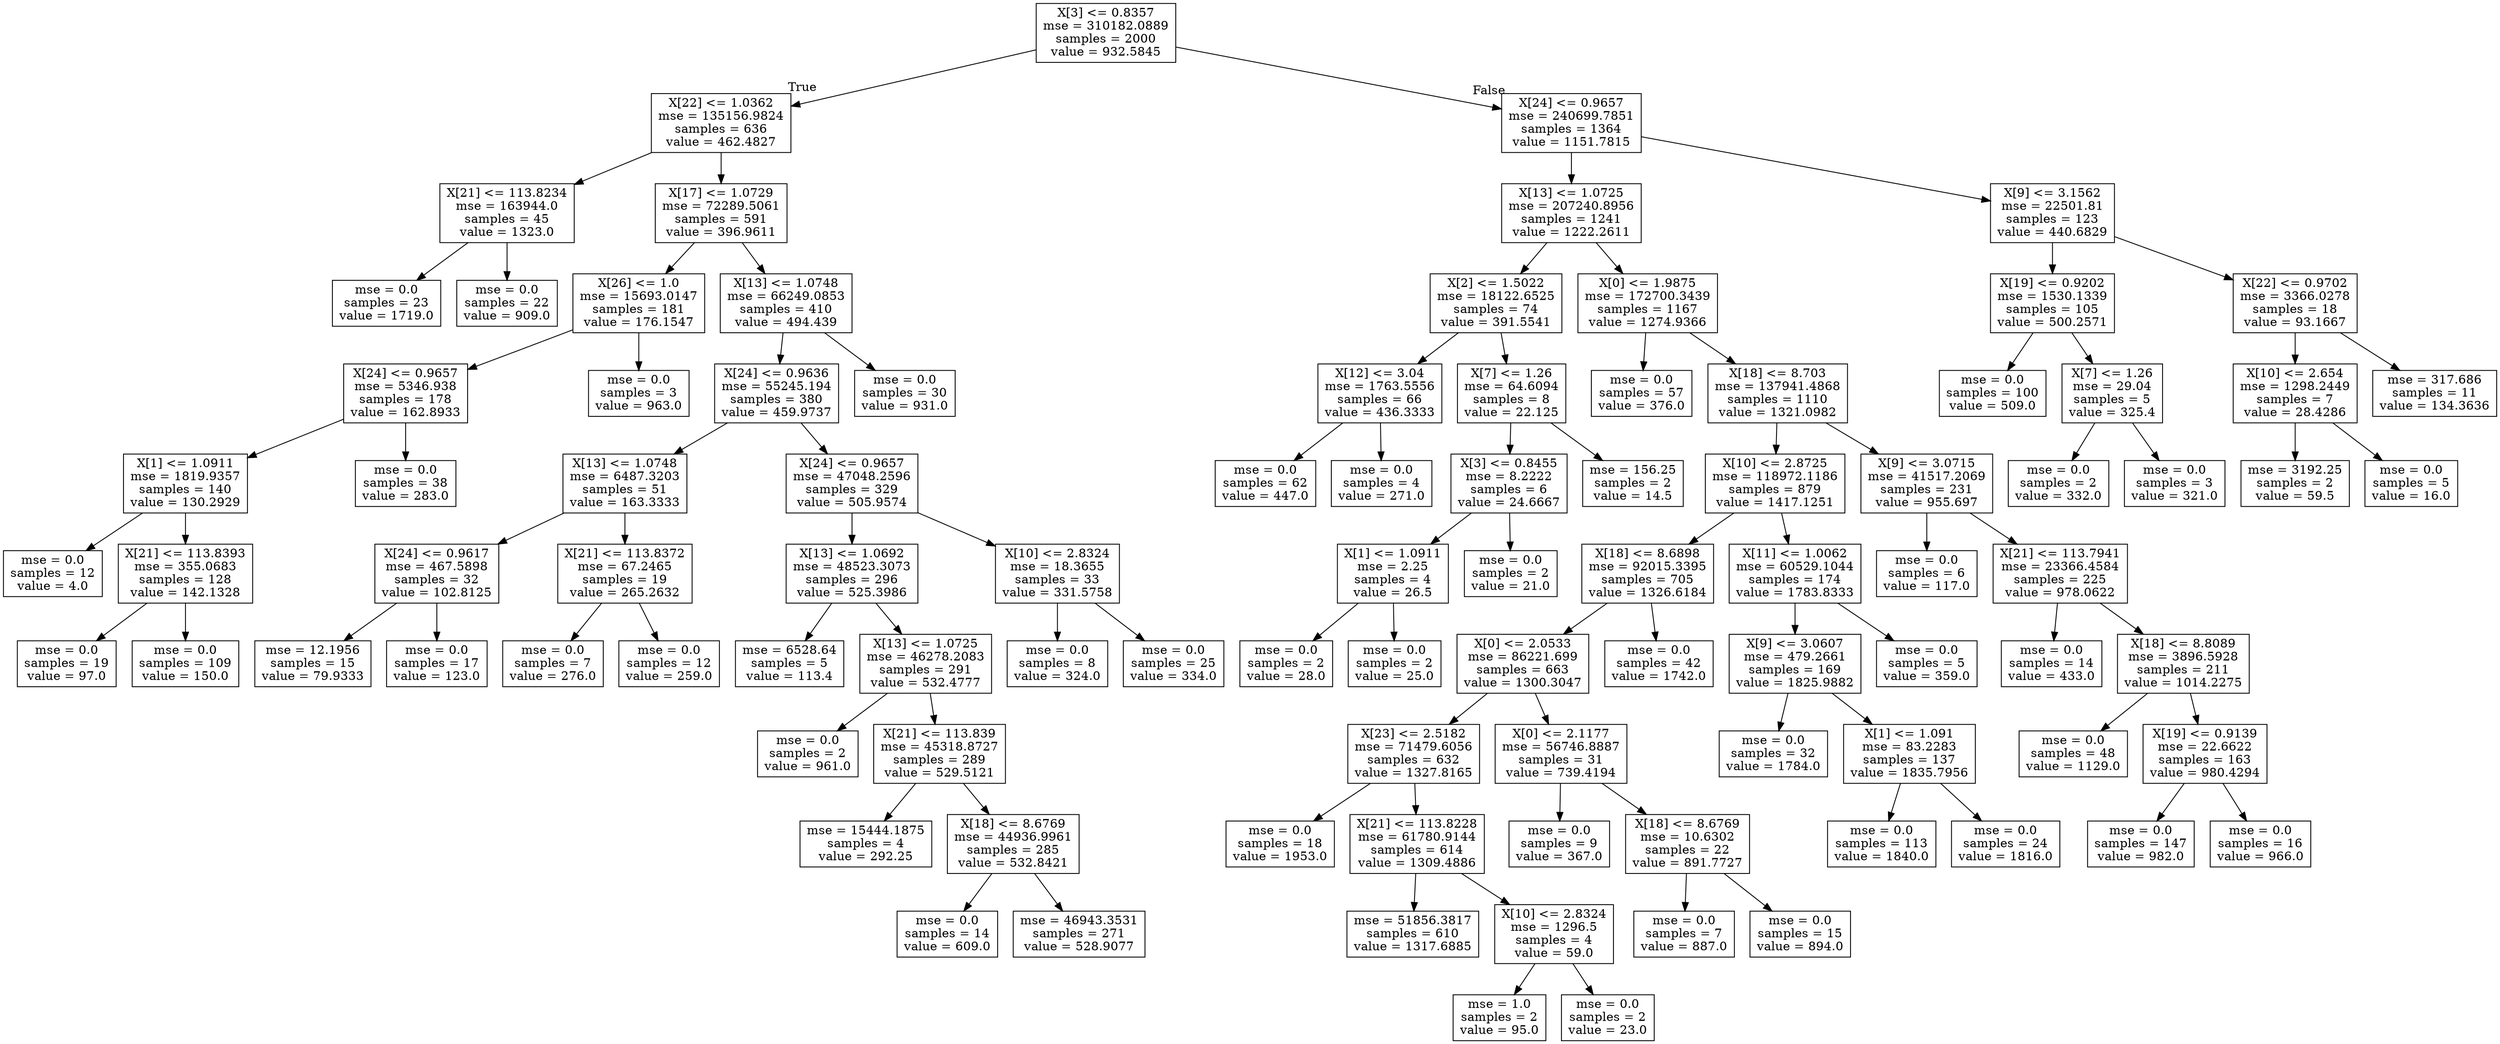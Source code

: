digraph Tree {
node [shape=box] ;
0 [label="X[3] <= 0.8357\nmse = 310182.0889\nsamples = 2000\nvalue = 932.5845"] ;
1 [label="X[22] <= 1.0362\nmse = 135156.9824\nsamples = 636\nvalue = 462.4827"] ;
0 -> 1 [labeldistance=2.5, labelangle=45, headlabel="True"] ;
2 [label="X[21] <= 113.8234\nmse = 163944.0\nsamples = 45\nvalue = 1323.0"] ;
1 -> 2 ;
3 [label="mse = 0.0\nsamples = 23\nvalue = 1719.0"] ;
2 -> 3 ;
4 [label="mse = 0.0\nsamples = 22\nvalue = 909.0"] ;
2 -> 4 ;
5 [label="X[17] <= 1.0729\nmse = 72289.5061\nsamples = 591\nvalue = 396.9611"] ;
1 -> 5 ;
6 [label="X[26] <= 1.0\nmse = 15693.0147\nsamples = 181\nvalue = 176.1547"] ;
5 -> 6 ;
7 [label="X[24] <= 0.9657\nmse = 5346.938\nsamples = 178\nvalue = 162.8933"] ;
6 -> 7 ;
8 [label="X[1] <= 1.0911\nmse = 1819.9357\nsamples = 140\nvalue = 130.2929"] ;
7 -> 8 ;
9 [label="mse = 0.0\nsamples = 12\nvalue = 4.0"] ;
8 -> 9 ;
10 [label="X[21] <= 113.8393\nmse = 355.0683\nsamples = 128\nvalue = 142.1328"] ;
8 -> 10 ;
11 [label="mse = 0.0\nsamples = 19\nvalue = 97.0"] ;
10 -> 11 ;
12 [label="mse = 0.0\nsamples = 109\nvalue = 150.0"] ;
10 -> 12 ;
13 [label="mse = 0.0\nsamples = 38\nvalue = 283.0"] ;
7 -> 13 ;
14 [label="mse = 0.0\nsamples = 3\nvalue = 963.0"] ;
6 -> 14 ;
15 [label="X[13] <= 1.0748\nmse = 66249.0853\nsamples = 410\nvalue = 494.439"] ;
5 -> 15 ;
16 [label="X[24] <= 0.9636\nmse = 55245.194\nsamples = 380\nvalue = 459.9737"] ;
15 -> 16 ;
17 [label="X[13] <= 1.0748\nmse = 6487.3203\nsamples = 51\nvalue = 163.3333"] ;
16 -> 17 ;
18 [label="X[24] <= 0.9617\nmse = 467.5898\nsamples = 32\nvalue = 102.8125"] ;
17 -> 18 ;
19 [label="mse = 12.1956\nsamples = 15\nvalue = 79.9333"] ;
18 -> 19 ;
20 [label="mse = 0.0\nsamples = 17\nvalue = 123.0"] ;
18 -> 20 ;
21 [label="X[21] <= 113.8372\nmse = 67.2465\nsamples = 19\nvalue = 265.2632"] ;
17 -> 21 ;
22 [label="mse = 0.0\nsamples = 7\nvalue = 276.0"] ;
21 -> 22 ;
23 [label="mse = 0.0\nsamples = 12\nvalue = 259.0"] ;
21 -> 23 ;
24 [label="X[24] <= 0.9657\nmse = 47048.2596\nsamples = 329\nvalue = 505.9574"] ;
16 -> 24 ;
25 [label="X[13] <= 1.0692\nmse = 48523.3073\nsamples = 296\nvalue = 525.3986"] ;
24 -> 25 ;
26 [label="mse = 6528.64\nsamples = 5\nvalue = 113.4"] ;
25 -> 26 ;
27 [label="X[13] <= 1.0725\nmse = 46278.2083\nsamples = 291\nvalue = 532.4777"] ;
25 -> 27 ;
28 [label="mse = 0.0\nsamples = 2\nvalue = 961.0"] ;
27 -> 28 ;
29 [label="X[21] <= 113.839\nmse = 45318.8727\nsamples = 289\nvalue = 529.5121"] ;
27 -> 29 ;
30 [label="mse = 15444.1875\nsamples = 4\nvalue = 292.25"] ;
29 -> 30 ;
31 [label="X[18] <= 8.6769\nmse = 44936.9961\nsamples = 285\nvalue = 532.8421"] ;
29 -> 31 ;
32 [label="mse = 0.0\nsamples = 14\nvalue = 609.0"] ;
31 -> 32 ;
33 [label="mse = 46943.3531\nsamples = 271\nvalue = 528.9077"] ;
31 -> 33 ;
34 [label="X[10] <= 2.8324\nmse = 18.3655\nsamples = 33\nvalue = 331.5758"] ;
24 -> 34 ;
35 [label="mse = 0.0\nsamples = 8\nvalue = 324.0"] ;
34 -> 35 ;
36 [label="mse = 0.0\nsamples = 25\nvalue = 334.0"] ;
34 -> 36 ;
37 [label="mse = 0.0\nsamples = 30\nvalue = 931.0"] ;
15 -> 37 ;
38 [label="X[24] <= 0.9657\nmse = 240699.7851\nsamples = 1364\nvalue = 1151.7815"] ;
0 -> 38 [labeldistance=2.5, labelangle=-45, headlabel="False"] ;
39 [label="X[13] <= 1.0725\nmse = 207240.8956\nsamples = 1241\nvalue = 1222.2611"] ;
38 -> 39 ;
40 [label="X[2] <= 1.5022\nmse = 18122.6525\nsamples = 74\nvalue = 391.5541"] ;
39 -> 40 ;
41 [label="X[12] <= 3.04\nmse = 1763.5556\nsamples = 66\nvalue = 436.3333"] ;
40 -> 41 ;
42 [label="mse = 0.0\nsamples = 62\nvalue = 447.0"] ;
41 -> 42 ;
43 [label="mse = 0.0\nsamples = 4\nvalue = 271.0"] ;
41 -> 43 ;
44 [label="X[7] <= 1.26\nmse = 64.6094\nsamples = 8\nvalue = 22.125"] ;
40 -> 44 ;
45 [label="X[3] <= 0.8455\nmse = 8.2222\nsamples = 6\nvalue = 24.6667"] ;
44 -> 45 ;
46 [label="X[1] <= 1.0911\nmse = 2.25\nsamples = 4\nvalue = 26.5"] ;
45 -> 46 ;
47 [label="mse = 0.0\nsamples = 2\nvalue = 28.0"] ;
46 -> 47 ;
48 [label="mse = 0.0\nsamples = 2\nvalue = 25.0"] ;
46 -> 48 ;
49 [label="mse = 0.0\nsamples = 2\nvalue = 21.0"] ;
45 -> 49 ;
50 [label="mse = 156.25\nsamples = 2\nvalue = 14.5"] ;
44 -> 50 ;
51 [label="X[0] <= 1.9875\nmse = 172700.3439\nsamples = 1167\nvalue = 1274.9366"] ;
39 -> 51 ;
52 [label="mse = 0.0\nsamples = 57\nvalue = 376.0"] ;
51 -> 52 ;
53 [label="X[18] <= 8.703\nmse = 137941.4868\nsamples = 1110\nvalue = 1321.0982"] ;
51 -> 53 ;
54 [label="X[10] <= 2.8725\nmse = 118972.1186\nsamples = 879\nvalue = 1417.1251"] ;
53 -> 54 ;
55 [label="X[18] <= 8.6898\nmse = 92015.3395\nsamples = 705\nvalue = 1326.6184"] ;
54 -> 55 ;
56 [label="X[0] <= 2.0533\nmse = 86221.699\nsamples = 663\nvalue = 1300.3047"] ;
55 -> 56 ;
57 [label="X[23] <= 2.5182\nmse = 71479.6056\nsamples = 632\nvalue = 1327.8165"] ;
56 -> 57 ;
58 [label="mse = 0.0\nsamples = 18\nvalue = 1953.0"] ;
57 -> 58 ;
59 [label="X[21] <= 113.8228\nmse = 61780.9144\nsamples = 614\nvalue = 1309.4886"] ;
57 -> 59 ;
60 [label="mse = 51856.3817\nsamples = 610\nvalue = 1317.6885"] ;
59 -> 60 ;
61 [label="X[10] <= 2.8324\nmse = 1296.5\nsamples = 4\nvalue = 59.0"] ;
59 -> 61 ;
62 [label="mse = 1.0\nsamples = 2\nvalue = 95.0"] ;
61 -> 62 ;
63 [label="mse = 0.0\nsamples = 2\nvalue = 23.0"] ;
61 -> 63 ;
64 [label="X[0] <= 2.1177\nmse = 56746.8887\nsamples = 31\nvalue = 739.4194"] ;
56 -> 64 ;
65 [label="mse = 0.0\nsamples = 9\nvalue = 367.0"] ;
64 -> 65 ;
66 [label="X[18] <= 8.6769\nmse = 10.6302\nsamples = 22\nvalue = 891.7727"] ;
64 -> 66 ;
67 [label="mse = 0.0\nsamples = 7\nvalue = 887.0"] ;
66 -> 67 ;
68 [label="mse = 0.0\nsamples = 15\nvalue = 894.0"] ;
66 -> 68 ;
69 [label="mse = 0.0\nsamples = 42\nvalue = 1742.0"] ;
55 -> 69 ;
70 [label="X[11] <= 1.0062\nmse = 60529.1044\nsamples = 174\nvalue = 1783.8333"] ;
54 -> 70 ;
71 [label="X[9] <= 3.0607\nmse = 479.2661\nsamples = 169\nvalue = 1825.9882"] ;
70 -> 71 ;
72 [label="mse = 0.0\nsamples = 32\nvalue = 1784.0"] ;
71 -> 72 ;
73 [label="X[1] <= 1.091\nmse = 83.2283\nsamples = 137\nvalue = 1835.7956"] ;
71 -> 73 ;
74 [label="mse = 0.0\nsamples = 113\nvalue = 1840.0"] ;
73 -> 74 ;
75 [label="mse = 0.0\nsamples = 24\nvalue = 1816.0"] ;
73 -> 75 ;
76 [label="mse = 0.0\nsamples = 5\nvalue = 359.0"] ;
70 -> 76 ;
77 [label="X[9] <= 3.0715\nmse = 41517.2069\nsamples = 231\nvalue = 955.697"] ;
53 -> 77 ;
78 [label="mse = 0.0\nsamples = 6\nvalue = 117.0"] ;
77 -> 78 ;
79 [label="X[21] <= 113.7941\nmse = 23366.4584\nsamples = 225\nvalue = 978.0622"] ;
77 -> 79 ;
80 [label="mse = 0.0\nsamples = 14\nvalue = 433.0"] ;
79 -> 80 ;
81 [label="X[18] <= 8.8089\nmse = 3896.5928\nsamples = 211\nvalue = 1014.2275"] ;
79 -> 81 ;
82 [label="mse = 0.0\nsamples = 48\nvalue = 1129.0"] ;
81 -> 82 ;
83 [label="X[19] <= 0.9139\nmse = 22.6622\nsamples = 163\nvalue = 980.4294"] ;
81 -> 83 ;
84 [label="mse = 0.0\nsamples = 147\nvalue = 982.0"] ;
83 -> 84 ;
85 [label="mse = 0.0\nsamples = 16\nvalue = 966.0"] ;
83 -> 85 ;
86 [label="X[9] <= 3.1562\nmse = 22501.81\nsamples = 123\nvalue = 440.6829"] ;
38 -> 86 ;
87 [label="X[19] <= 0.9202\nmse = 1530.1339\nsamples = 105\nvalue = 500.2571"] ;
86 -> 87 ;
88 [label="mse = 0.0\nsamples = 100\nvalue = 509.0"] ;
87 -> 88 ;
89 [label="X[7] <= 1.26\nmse = 29.04\nsamples = 5\nvalue = 325.4"] ;
87 -> 89 ;
90 [label="mse = 0.0\nsamples = 2\nvalue = 332.0"] ;
89 -> 90 ;
91 [label="mse = 0.0\nsamples = 3\nvalue = 321.0"] ;
89 -> 91 ;
92 [label="X[22] <= 0.9702\nmse = 3366.0278\nsamples = 18\nvalue = 93.1667"] ;
86 -> 92 ;
93 [label="X[10] <= 2.654\nmse = 1298.2449\nsamples = 7\nvalue = 28.4286"] ;
92 -> 93 ;
94 [label="mse = 3192.25\nsamples = 2\nvalue = 59.5"] ;
93 -> 94 ;
95 [label="mse = 0.0\nsamples = 5\nvalue = 16.0"] ;
93 -> 95 ;
96 [label="mse = 317.686\nsamples = 11\nvalue = 134.3636"] ;
92 -> 96 ;
}